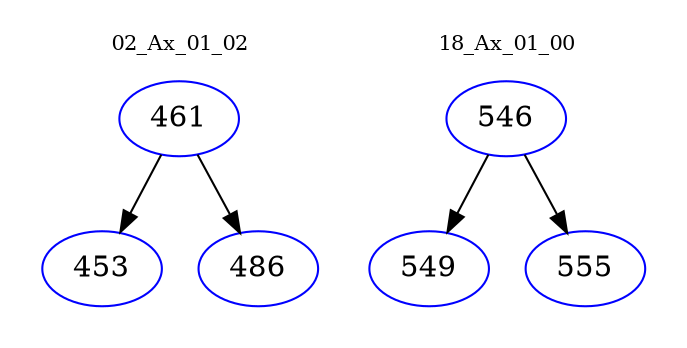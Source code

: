 digraph{
subgraph cluster_0 {
color = white
label = "02_Ax_01_02";
fontsize=10;
T0_461 [label="461", color="blue"]
T0_461 -> T0_453 [color="black"]
T0_453 [label="453", color="blue"]
T0_461 -> T0_486 [color="black"]
T0_486 [label="486", color="blue"]
}
subgraph cluster_1 {
color = white
label = "18_Ax_01_00";
fontsize=10;
T1_546 [label="546", color="blue"]
T1_546 -> T1_549 [color="black"]
T1_549 [label="549", color="blue"]
T1_546 -> T1_555 [color="black"]
T1_555 [label="555", color="blue"]
}
}

